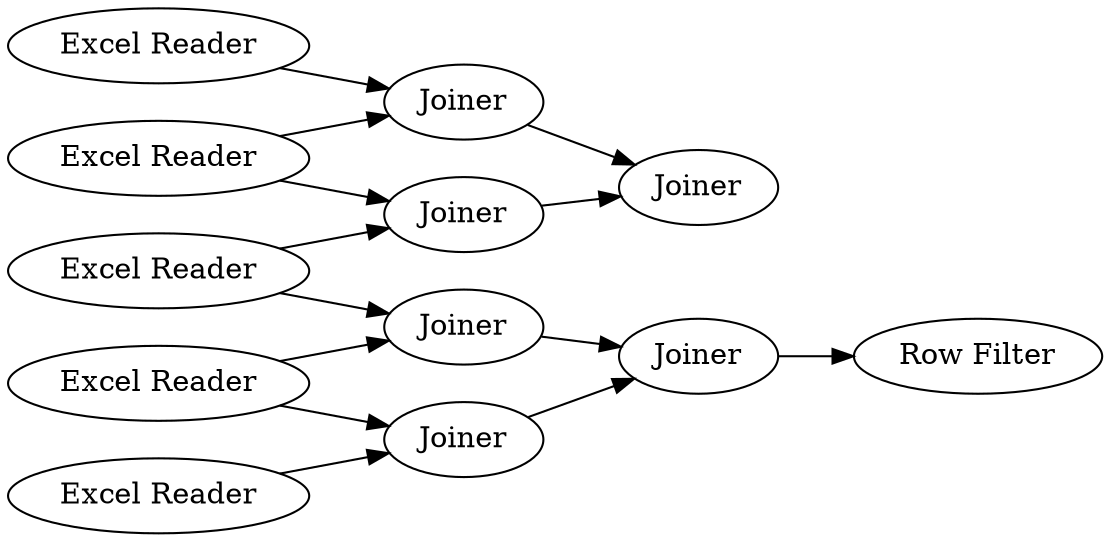 digraph {
	6 -> 8
	1 -> 8
	12 -> 14
	7 -> 11
	2 -> 7
	4 -> 10
	9 -> 12
	5 -> 10
	4 -> 9
	1 -> 7
	6 -> 9
	10 -> 12
	8 -> 11
	5 [label="Excel Reader"]
	14 [label="Row Filter"]
	1 [label="Excel Reader"]
	7 [label=Joiner]
	9 [label=Joiner]
	11 [label=Joiner]
	4 [label="Excel Reader"]
	8 [label=Joiner]
	6 [label="Excel Reader"]
	12 [label=Joiner]
	2 [label="Excel Reader"]
	10 [label=Joiner]
	rankdir=LR
}
